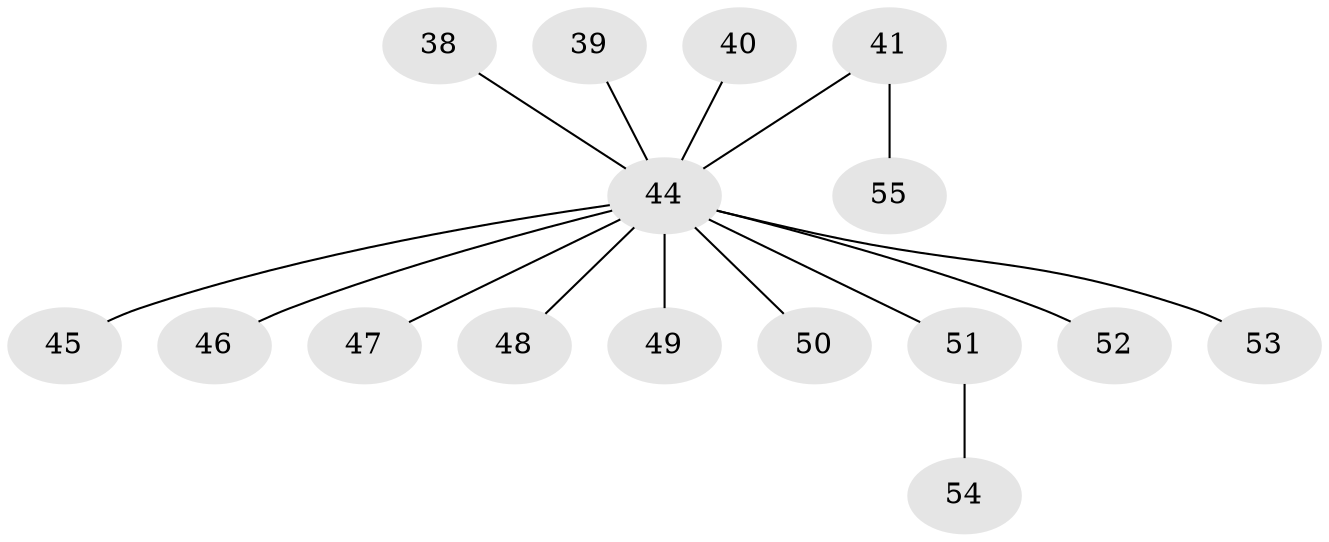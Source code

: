 // original degree distribution, {6: 0.01818181818181818, 4: 0.05454545454545454, 3: 0.09090909090909091, 7: 0.03636363636363636, 2: 0.23636363636363636, 1: 0.5454545454545454, 5: 0.01818181818181818}
// Generated by graph-tools (version 1.1) at 2025/56/03/04/25 21:56:32]
// undirected, 16 vertices, 15 edges
graph export_dot {
graph [start="1"]
  node [color=gray90,style=filled];
  38;
  39;
  40;
  41;
  44 [super="+17+18+32+22+15+33+19+21+25+28+29+30+31+34+35+36+43+37"];
  45;
  46;
  47;
  48;
  49;
  50;
  51 [super="+12+13+27+42"];
  52;
  53;
  54;
  55;
  38 -- 44;
  39 -- 44;
  40 -- 44;
  41 -- 55;
  41 -- 44;
  44 -- 52;
  44 -- 53;
  44 -- 48;
  44 -- 51;
  44 -- 49;
  44 -- 50;
  44 -- 46;
  44 -- 47;
  44 -- 45;
  51 -- 54;
}
